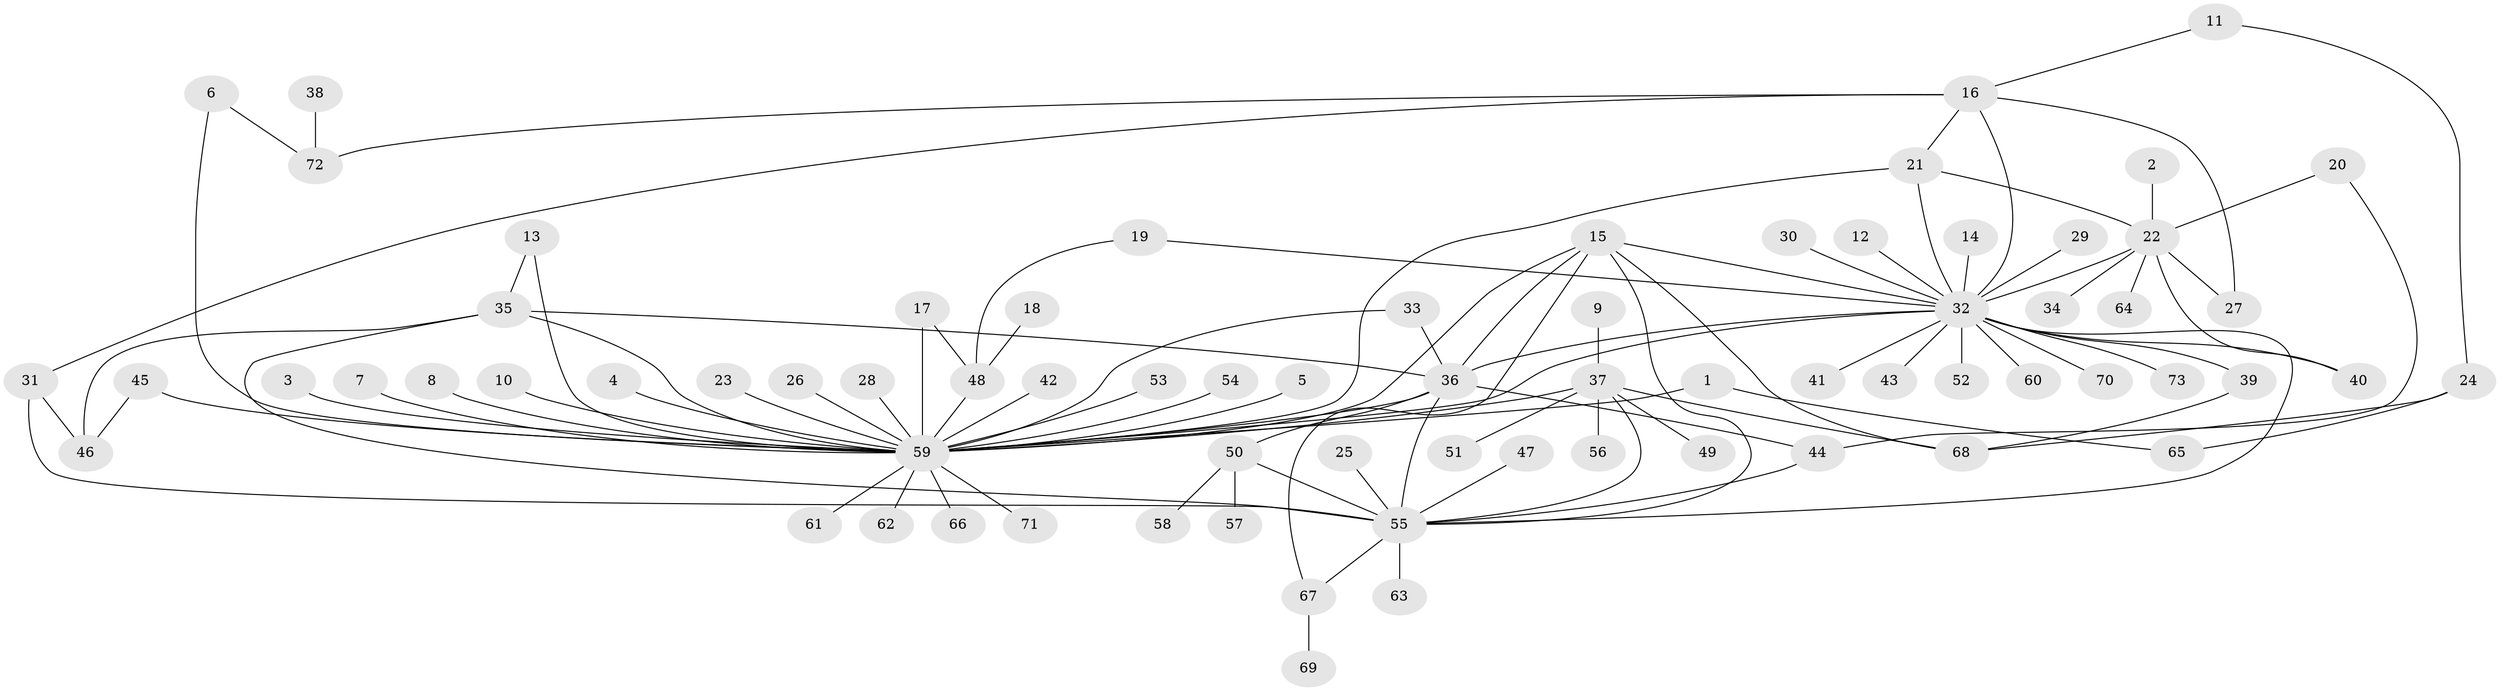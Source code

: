// original degree distribution, {10: 0.013793103448275862, 34: 0.006896551724137931, 23: 0.006896551724137931, 2: 0.22758620689655173, 9: 0.013793103448275862, 16: 0.006896551724137931, 3: 0.1103448275862069, 1: 0.5379310344827586, 6: 0.027586206896551724, 8: 0.006896551724137931, 4: 0.034482758620689655, 5: 0.006896551724137931}
// Generated by graph-tools (version 1.1) at 2025/01/03/09/25 03:01:53]
// undirected, 73 vertices, 101 edges
graph export_dot {
graph [start="1"]
  node [color=gray90,style=filled];
  1;
  2;
  3;
  4;
  5;
  6;
  7;
  8;
  9;
  10;
  11;
  12;
  13;
  14;
  15;
  16;
  17;
  18;
  19;
  20;
  21;
  22;
  23;
  24;
  25;
  26;
  27;
  28;
  29;
  30;
  31;
  32;
  33;
  34;
  35;
  36;
  37;
  38;
  39;
  40;
  41;
  42;
  43;
  44;
  45;
  46;
  47;
  48;
  49;
  50;
  51;
  52;
  53;
  54;
  55;
  56;
  57;
  58;
  59;
  60;
  61;
  62;
  63;
  64;
  65;
  66;
  67;
  68;
  69;
  70;
  71;
  72;
  73;
  1 -- 59 [weight=1.0];
  1 -- 65 [weight=1.0];
  2 -- 22 [weight=1.0];
  3 -- 59 [weight=1.0];
  4 -- 59 [weight=1.0];
  5 -- 59 [weight=1.0];
  6 -- 59 [weight=1.0];
  6 -- 72 [weight=1.0];
  7 -- 59 [weight=1.0];
  8 -- 59 [weight=1.0];
  9 -- 37 [weight=1.0];
  10 -- 59 [weight=1.0];
  11 -- 16 [weight=1.0];
  11 -- 24 [weight=1.0];
  12 -- 32 [weight=1.0];
  13 -- 35 [weight=1.0];
  13 -- 59 [weight=1.0];
  14 -- 32 [weight=1.0];
  15 -- 32 [weight=1.0];
  15 -- 36 [weight=1.0];
  15 -- 55 [weight=1.0];
  15 -- 59 [weight=1.0];
  15 -- 67 [weight=1.0];
  15 -- 68 [weight=1.0];
  16 -- 21 [weight=1.0];
  16 -- 27 [weight=1.0];
  16 -- 31 [weight=1.0];
  16 -- 32 [weight=1.0];
  16 -- 72 [weight=1.0];
  17 -- 48 [weight=1.0];
  17 -- 59 [weight=1.0];
  18 -- 48 [weight=1.0];
  19 -- 32 [weight=1.0];
  19 -- 48 [weight=1.0];
  20 -- 22 [weight=1.0];
  20 -- 44 [weight=1.0];
  21 -- 22 [weight=1.0];
  21 -- 32 [weight=2.0];
  21 -- 59 [weight=1.0];
  22 -- 27 [weight=1.0];
  22 -- 32 [weight=1.0];
  22 -- 34 [weight=1.0];
  22 -- 40 [weight=1.0];
  22 -- 64 [weight=1.0];
  23 -- 59 [weight=1.0];
  24 -- 65 [weight=1.0];
  24 -- 68 [weight=1.0];
  25 -- 55 [weight=1.0];
  26 -- 59 [weight=1.0];
  28 -- 59 [weight=1.0];
  29 -- 32 [weight=1.0];
  30 -- 32 [weight=1.0];
  31 -- 46 [weight=1.0];
  31 -- 55 [weight=1.0];
  32 -- 36 [weight=1.0];
  32 -- 39 [weight=1.0];
  32 -- 40 [weight=1.0];
  32 -- 41 [weight=1.0];
  32 -- 43 [weight=1.0];
  32 -- 52 [weight=1.0];
  32 -- 55 [weight=1.0];
  32 -- 59 [weight=1.0];
  32 -- 60 [weight=1.0];
  32 -- 70 [weight=1.0];
  32 -- 73 [weight=1.0];
  33 -- 36 [weight=1.0];
  33 -- 59 [weight=2.0];
  35 -- 36 [weight=2.0];
  35 -- 46 [weight=1.0];
  35 -- 55 [weight=1.0];
  35 -- 59 [weight=1.0];
  36 -- 44 [weight=1.0];
  36 -- 50 [weight=1.0];
  36 -- 55 [weight=1.0];
  36 -- 59 [weight=1.0];
  37 -- 49 [weight=1.0];
  37 -- 51 [weight=1.0];
  37 -- 55 [weight=1.0];
  37 -- 56 [weight=1.0];
  37 -- 59 [weight=1.0];
  37 -- 68 [weight=1.0];
  38 -- 72 [weight=1.0];
  39 -- 68 [weight=1.0];
  42 -- 59 [weight=1.0];
  44 -- 55 [weight=1.0];
  45 -- 46 [weight=1.0];
  45 -- 59 [weight=2.0];
  47 -- 55 [weight=1.0];
  48 -- 59 [weight=1.0];
  50 -- 55 [weight=1.0];
  50 -- 57 [weight=1.0];
  50 -- 58 [weight=1.0];
  53 -- 59 [weight=1.0];
  54 -- 59 [weight=1.0];
  55 -- 63 [weight=1.0];
  55 -- 67 [weight=1.0];
  59 -- 61 [weight=1.0];
  59 -- 62 [weight=1.0];
  59 -- 66 [weight=1.0];
  59 -- 71 [weight=1.0];
  67 -- 69 [weight=1.0];
}
